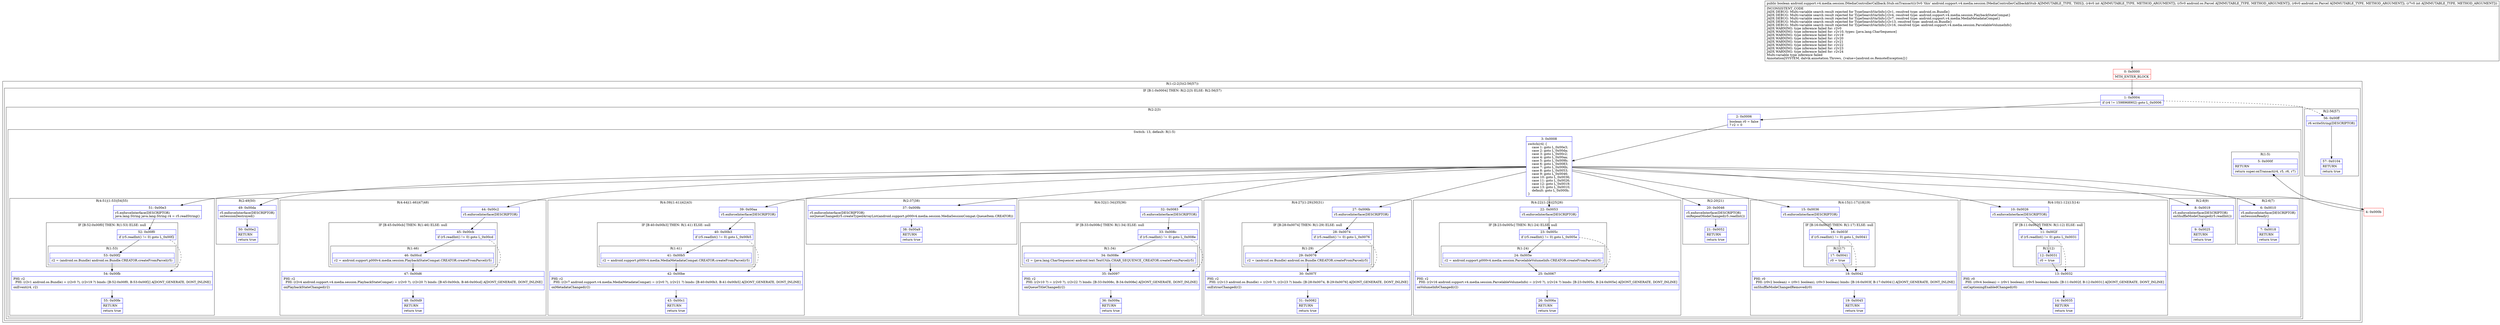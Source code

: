digraph "CFG forandroid.support.v4.media.session.IMediaControllerCallback.Stub.onTransact(ILandroid\/os\/Parcel;Landroid\/os\/Parcel;I)Z" {
subgraph cluster_Region_342573945 {
label = "R(1:(2:2|3)(2:56|57))";
node [shape=record,color=blue];
subgraph cluster_IfRegion_976855143 {
label = "IF [B:1:0x0004] THEN: R(2:2|3) ELSE: R(2:56|57)";
node [shape=record,color=blue];
Node_1 [shape=record,label="{1\:\ 0x0004|if (r4 != 1598968902) goto L_0x0006\l}"];
subgraph cluster_Region_1591590967 {
label = "R(2:2|3)";
node [shape=record,color=blue];
Node_2 [shape=record,label="{2\:\ 0x0006|boolean r0 = false\l? r2 = 0\l}"];
subgraph cluster_SwitchRegion_347700376 {
label = "Switch: 13, default: R(1:5)";
node [shape=record,color=blue];
Node_3 [shape=record,label="{3\:\ 0x0008|switch(r4) \{\l    case 1: goto L_0x00e3;\l    case 2: goto L_0x00da;\l    case 3: goto L_0x00c2;\l    case 4: goto L_0x00aa;\l    case 5: goto L_0x009b;\l    case 6: goto L_0x0083;\l    case 7: goto L_0x006b;\l    case 8: goto L_0x0053;\l    case 9: goto L_0x0046;\l    case 10: goto L_0x0036;\l    case 11: goto L_0x0026;\l    case 12: goto L_0x0019;\l    case 13: goto L_0x0010;\l    default: goto L_0x000b;\l\}\l}"];
subgraph cluster_Region_1714909351 {
label = "R(4:51|(1:53)|54|55)";
node [shape=record,color=blue];
Node_51 [shape=record,label="{51\:\ 0x00e3|r5.enforceInterface(DESCRIPTOR)\ljava.lang.String java.lang.String r4 = r5.readString()\l}"];
subgraph cluster_IfRegion_2057740125 {
label = "IF [B:52:0x00f0] THEN: R(1:53) ELSE: null";
node [shape=record,color=blue];
Node_52 [shape=record,label="{52\:\ 0x00f0|if (r5.readInt() != 0) goto L_0x00f2\l}"];
subgraph cluster_Region_250196180 {
label = "R(1:53)";
node [shape=record,color=blue];
Node_53 [shape=record,label="{53\:\ 0x00f2|r2 = (android.os.Bundle) android.os.Bundle.CREATOR.createFromParcel(r5)\l}"];
}
}
Node_54 [shape=record,label="{54\:\ 0x00fb|PHI: r2 \l  PHI: (r2v1 android.os.Bundle) = (r2v0 ?), (r2v19 ?) binds: [B:52:0x00f0, B:53:0x00f2] A[DONT_GENERATE, DONT_INLINE]\l|onEvent(r4, r2)\l}"];
Node_55 [shape=record,label="{55\:\ 0x00fe|RETURN\l|return true\l}"];
}
subgraph cluster_Region_874015739 {
label = "R(2:49|50)";
node [shape=record,color=blue];
Node_49 [shape=record,label="{49\:\ 0x00da|r5.enforceInterface(DESCRIPTOR)\lonSessionDestroyed()\l}"];
Node_50 [shape=record,label="{50\:\ 0x00e2|RETURN\l|return true\l}"];
}
subgraph cluster_Region_233659949 {
label = "R(4:44|(1:46)|47|48)";
node [shape=record,color=blue];
Node_44 [shape=record,label="{44\:\ 0x00c2|r5.enforceInterface(DESCRIPTOR)\l}"];
subgraph cluster_IfRegion_1138089863 {
label = "IF [B:45:0x00cb] THEN: R(1:46) ELSE: null";
node [shape=record,color=blue];
Node_45 [shape=record,label="{45\:\ 0x00cb|if (r5.readInt() != 0) goto L_0x00cd\l}"];
subgraph cluster_Region_1170639728 {
label = "R(1:46)";
node [shape=record,color=blue];
Node_46 [shape=record,label="{46\:\ 0x00cd|r2 = android.support.p000v4.media.session.PlaybackStateCompat.CREATOR.createFromParcel(r5)\l}"];
}
}
Node_47 [shape=record,label="{47\:\ 0x00d6|PHI: r2 \l  PHI: (r2v4 android.support.v4.media.session.PlaybackStateCompat) = (r2v0 ?), (r2v20 ?) binds: [B:45:0x00cb, B:46:0x00cd] A[DONT_GENERATE, DONT_INLINE]\l|onPlaybackStateChanged(r2)\l}"];
Node_48 [shape=record,label="{48\:\ 0x00d9|RETURN\l|return true\l}"];
}
subgraph cluster_Region_1188367024 {
label = "R(4:39|(1:41)|42|43)";
node [shape=record,color=blue];
Node_39 [shape=record,label="{39\:\ 0x00aa|r5.enforceInterface(DESCRIPTOR)\l}"];
subgraph cluster_IfRegion_483866329 {
label = "IF [B:40:0x00b3] THEN: R(1:41) ELSE: null";
node [shape=record,color=blue];
Node_40 [shape=record,label="{40\:\ 0x00b3|if (r5.readInt() != 0) goto L_0x00b5\l}"];
subgraph cluster_Region_814651973 {
label = "R(1:41)";
node [shape=record,color=blue];
Node_41 [shape=record,label="{41\:\ 0x00b5|r2 = android.support.p000v4.media.MediaMetadataCompat.CREATOR.createFromParcel(r5)\l}"];
}
}
Node_42 [shape=record,label="{42\:\ 0x00be|PHI: r2 \l  PHI: (r2v7 android.support.v4.media.MediaMetadataCompat) = (r2v0 ?), (r2v21 ?) binds: [B:40:0x00b3, B:41:0x00b5] A[DONT_GENERATE, DONT_INLINE]\l|onMetadataChanged(r2)\l}"];
Node_43 [shape=record,label="{43\:\ 0x00c1|RETURN\l|return true\l}"];
}
subgraph cluster_Region_1388650089 {
label = "R(2:37|38)";
node [shape=record,color=blue];
Node_37 [shape=record,label="{37\:\ 0x009b|r5.enforceInterface(DESCRIPTOR)\lonQueueChanged(r5.createTypedArrayList(android.support.p000v4.media.session.MediaSessionCompat.QueueItem.CREATOR))\l}"];
Node_38 [shape=record,label="{38\:\ 0x00a9|RETURN\l|return true\l}"];
}
subgraph cluster_Region_418668493 {
label = "R(4:32|(1:34)|35|36)";
node [shape=record,color=blue];
Node_32 [shape=record,label="{32\:\ 0x0083|r5.enforceInterface(DESCRIPTOR)\l}"];
subgraph cluster_IfRegion_636870777 {
label = "IF [B:33:0x008c] THEN: R(1:34) ELSE: null";
node [shape=record,color=blue];
Node_33 [shape=record,label="{33\:\ 0x008c|if (r5.readInt() != 0) goto L_0x008e\l}"];
subgraph cluster_Region_284126175 {
label = "R(1:34)";
node [shape=record,color=blue];
Node_34 [shape=record,label="{34\:\ 0x008e|r2 = (java.lang.CharSequence) android.text.TextUtils.CHAR_SEQUENCE_CREATOR.createFromParcel(r5)\l}"];
}
}
Node_35 [shape=record,label="{35\:\ 0x0097|PHI: r2 \l  PHI: (r2v10 ?) = (r2v0 ?), (r2v22 ?) binds: [B:33:0x008c, B:34:0x008e] A[DONT_GENERATE, DONT_INLINE]\l|onQueueTitleChanged(r2)\l}"];
Node_36 [shape=record,label="{36\:\ 0x009a|RETURN\l|return true\l}"];
}
subgraph cluster_Region_1167832636 {
label = "R(4:27|(1:29)|30|31)";
node [shape=record,color=blue];
Node_27 [shape=record,label="{27\:\ 0x006b|r5.enforceInterface(DESCRIPTOR)\l}"];
subgraph cluster_IfRegion_1211181735 {
label = "IF [B:28:0x0074] THEN: R(1:29) ELSE: null";
node [shape=record,color=blue];
Node_28 [shape=record,label="{28\:\ 0x0074|if (r5.readInt() != 0) goto L_0x0076\l}"];
subgraph cluster_Region_1405294086 {
label = "R(1:29)";
node [shape=record,color=blue];
Node_29 [shape=record,label="{29\:\ 0x0076|r2 = (android.os.Bundle) android.os.Bundle.CREATOR.createFromParcel(r5)\l}"];
}
}
Node_30 [shape=record,label="{30\:\ 0x007f|PHI: r2 \l  PHI: (r2v13 android.os.Bundle) = (r2v0 ?), (r2v23 ?) binds: [B:28:0x0074, B:29:0x0076] A[DONT_GENERATE, DONT_INLINE]\l|onExtrasChanged(r2)\l}"];
Node_31 [shape=record,label="{31\:\ 0x0082|RETURN\l|return true\l}"];
}
subgraph cluster_Region_585143444 {
label = "R(4:22|(1:24)|25|26)";
node [shape=record,color=blue];
Node_22 [shape=record,label="{22\:\ 0x0053|r5.enforceInterface(DESCRIPTOR)\l}"];
subgraph cluster_IfRegion_1844817030 {
label = "IF [B:23:0x005c] THEN: R(1:24) ELSE: null";
node [shape=record,color=blue];
Node_23 [shape=record,label="{23\:\ 0x005c|if (r5.readInt() != 0) goto L_0x005e\l}"];
subgraph cluster_Region_581929477 {
label = "R(1:24)";
node [shape=record,color=blue];
Node_24 [shape=record,label="{24\:\ 0x005e|r2 = android.support.p000v4.media.session.ParcelableVolumeInfo.CREATOR.createFromParcel(r5)\l}"];
}
}
Node_25 [shape=record,label="{25\:\ 0x0067|PHI: r2 \l  PHI: (r2v16 android.support.v4.media.session.ParcelableVolumeInfo) = (r2v0 ?), (r2v24 ?) binds: [B:23:0x005c, B:24:0x005e] A[DONT_GENERATE, DONT_INLINE]\l|onVolumeInfoChanged(r2)\l}"];
Node_26 [shape=record,label="{26\:\ 0x006a|RETURN\l|return true\l}"];
}
subgraph cluster_Region_398049543 {
label = "R(2:20|21)";
node [shape=record,color=blue];
Node_20 [shape=record,label="{20\:\ 0x0046|r5.enforceInterface(DESCRIPTOR)\lonRepeatModeChanged(r5.readInt())\l}"];
Node_21 [shape=record,label="{21\:\ 0x0052|RETURN\l|return true\l}"];
}
subgraph cluster_Region_853081273 {
label = "R(4:15|(1:17)|18|19)";
node [shape=record,color=blue];
Node_15 [shape=record,label="{15\:\ 0x0036|r5.enforceInterface(DESCRIPTOR)\l}"];
subgraph cluster_IfRegion_499457441 {
label = "IF [B:16:0x003f] THEN: R(1:17) ELSE: null";
node [shape=record,color=blue];
Node_16 [shape=record,label="{16\:\ 0x003f|if (r5.readInt() != 0) goto L_0x0041\l}"];
subgraph cluster_Region_1630384000 {
label = "R(1:17)";
node [shape=record,color=blue];
Node_17 [shape=record,label="{17\:\ 0x0041|r0 = true\l}"];
}
}
Node_18 [shape=record,label="{18\:\ 0x0042|PHI: r0 \l  PHI: (r0v2 boolean) = (r0v1 boolean), (r0v3 boolean) binds: [B:16:0x003f, B:17:0x0041] A[DONT_GENERATE, DONT_INLINE]\l|onShuffleModeChangedRemoved(r0)\l}"];
Node_19 [shape=record,label="{19\:\ 0x0045|RETURN\l|return true\l}"];
}
subgraph cluster_Region_45371053 {
label = "R(4:10|(1:12)|13|14)";
node [shape=record,color=blue];
Node_10 [shape=record,label="{10\:\ 0x0026|r5.enforceInterface(DESCRIPTOR)\l}"];
subgraph cluster_IfRegion_1558214828 {
label = "IF [B:11:0x002f] THEN: R(1:12) ELSE: null";
node [shape=record,color=blue];
Node_11 [shape=record,label="{11\:\ 0x002f|if (r5.readInt() != 0) goto L_0x0031\l}"];
subgraph cluster_Region_1154606759 {
label = "R(1:12)";
node [shape=record,color=blue];
Node_12 [shape=record,label="{12\:\ 0x0031|r0 = true\l}"];
}
}
Node_13 [shape=record,label="{13\:\ 0x0032|PHI: r0 \l  PHI: (r0v4 boolean) = (r0v1 boolean), (r0v5 boolean) binds: [B:11:0x002f, B:12:0x0031] A[DONT_GENERATE, DONT_INLINE]\l|onCaptioningEnabledChanged(r0)\l}"];
Node_14 [shape=record,label="{14\:\ 0x0035|RETURN\l|return true\l}"];
}
subgraph cluster_Region_481390122 {
label = "R(2:8|9)";
node [shape=record,color=blue];
Node_8 [shape=record,label="{8\:\ 0x0019|r5.enforceInterface(DESCRIPTOR)\lonShuffleModeChanged(r5.readInt())\l}"];
Node_9 [shape=record,label="{9\:\ 0x0025|RETURN\l|return true\l}"];
}
subgraph cluster_Region_1171858754 {
label = "R(2:6|7)";
node [shape=record,color=blue];
Node_6 [shape=record,label="{6\:\ 0x0010|r5.enforceInterface(DESCRIPTOR)\lonSessionReady()\l}"];
Node_7 [shape=record,label="{7\:\ 0x0018|RETURN\l|return true\l}"];
}
subgraph cluster_Region_1883504717 {
label = "R(1:5)";
node [shape=record,color=blue];
Node_5 [shape=record,label="{5\:\ 0x000f|RETURN\l|return super.onTransact(r4, r5, r6, r7)\l}"];
}
}
}
subgraph cluster_Region_800994289 {
label = "R(2:56|57)";
node [shape=record,color=blue];
Node_56 [shape=record,label="{56\:\ 0x00ff|r6.writeString(DESCRIPTOR)\l}"];
Node_57 [shape=record,label="{57\:\ 0x0104|RETURN\l|return true\l}"];
}
}
}
Node_0 [shape=record,color=red,label="{0\:\ 0x0000|MTH_ENTER_BLOCK\l}"];
Node_4 [shape=record,color=red,label="{4\:\ 0x000b}"];
MethodNode[shape=record,label="{public boolean android.support.v4.media.session.IMediaControllerCallback.Stub.onTransact((r3v0 'this' android.support.v4.media.session.IMediaControllerCallback$Stub A[IMMUTABLE_TYPE, THIS]), (r4v0 int A[IMMUTABLE_TYPE, METHOD_ARGUMENT]), (r5v0 android.os.Parcel A[IMMUTABLE_TYPE, METHOD_ARGUMENT]), (r6v0 android.os.Parcel A[IMMUTABLE_TYPE, METHOD_ARGUMENT]), (r7v0 int A[IMMUTABLE_TYPE, METHOD_ARGUMENT]))  | INCONSISTENT_CODE\lJADX DEBUG: Multi\-variable search result rejected for TypeSearchVarInfo\{r2v1, resolved type: android.os.Bundle\}\lJADX DEBUG: Multi\-variable search result rejected for TypeSearchVarInfo\{r2v4, resolved type: android.support.v4.media.session.PlaybackStateCompat\}\lJADX DEBUG: Multi\-variable search result rejected for TypeSearchVarInfo\{r2v7, resolved type: android.support.v4.media.MediaMetadataCompat\}\lJADX DEBUG: Multi\-variable search result rejected for TypeSearchVarInfo\{r2v13, resolved type: android.os.Bundle\}\lJADX DEBUG: Multi\-variable search result rejected for TypeSearchVarInfo\{r2v16, resolved type: android.support.v4.media.session.ParcelableVolumeInfo\}\lJADX WARNING: type inference failed for: r2v0\lJADX WARNING: type inference failed for: r2v10, types: [java.lang.CharSequence]\lJADX WARNING: type inference failed for: r2v19\lJADX WARNING: type inference failed for: r2v20\lJADX WARNING: type inference failed for: r2v21\lJADX WARNING: type inference failed for: r2v22\lJADX WARNING: type inference failed for: r2v23\lJADX WARNING: type inference failed for: r2v24\lMulti\-variable type inference failed\lAnnotation[SYSTEM, dalvik.annotation.Throws, \{value=[android.os.RemoteException]\}]\l}"];
MethodNode -> Node_0;
Node_1 -> Node_2;
Node_1 -> Node_56[style=dashed];
Node_2 -> Node_3;
Node_3 -> Node_4;
Node_3 -> Node_6;
Node_3 -> Node_8;
Node_3 -> Node_10;
Node_3 -> Node_15;
Node_3 -> Node_20;
Node_3 -> Node_22;
Node_3 -> Node_27;
Node_3 -> Node_32;
Node_3 -> Node_37;
Node_3 -> Node_39;
Node_3 -> Node_44;
Node_3 -> Node_49;
Node_3 -> Node_51;
Node_51 -> Node_52;
Node_52 -> Node_53;
Node_52 -> Node_54[style=dashed];
Node_53 -> Node_54;
Node_54 -> Node_55;
Node_49 -> Node_50;
Node_44 -> Node_45;
Node_45 -> Node_46;
Node_45 -> Node_47[style=dashed];
Node_46 -> Node_47;
Node_47 -> Node_48;
Node_39 -> Node_40;
Node_40 -> Node_41;
Node_40 -> Node_42[style=dashed];
Node_41 -> Node_42;
Node_42 -> Node_43;
Node_37 -> Node_38;
Node_32 -> Node_33;
Node_33 -> Node_34;
Node_33 -> Node_35[style=dashed];
Node_34 -> Node_35;
Node_35 -> Node_36;
Node_27 -> Node_28;
Node_28 -> Node_29;
Node_28 -> Node_30[style=dashed];
Node_29 -> Node_30;
Node_30 -> Node_31;
Node_22 -> Node_23;
Node_23 -> Node_24;
Node_23 -> Node_25[style=dashed];
Node_24 -> Node_25;
Node_25 -> Node_26;
Node_20 -> Node_21;
Node_15 -> Node_16;
Node_16 -> Node_17;
Node_16 -> Node_18[style=dashed];
Node_17 -> Node_18;
Node_18 -> Node_19;
Node_10 -> Node_11;
Node_11 -> Node_12;
Node_11 -> Node_13[style=dashed];
Node_12 -> Node_13;
Node_13 -> Node_14;
Node_8 -> Node_9;
Node_6 -> Node_7;
Node_56 -> Node_57;
Node_0 -> Node_1;
Node_4 -> Node_5;
}

